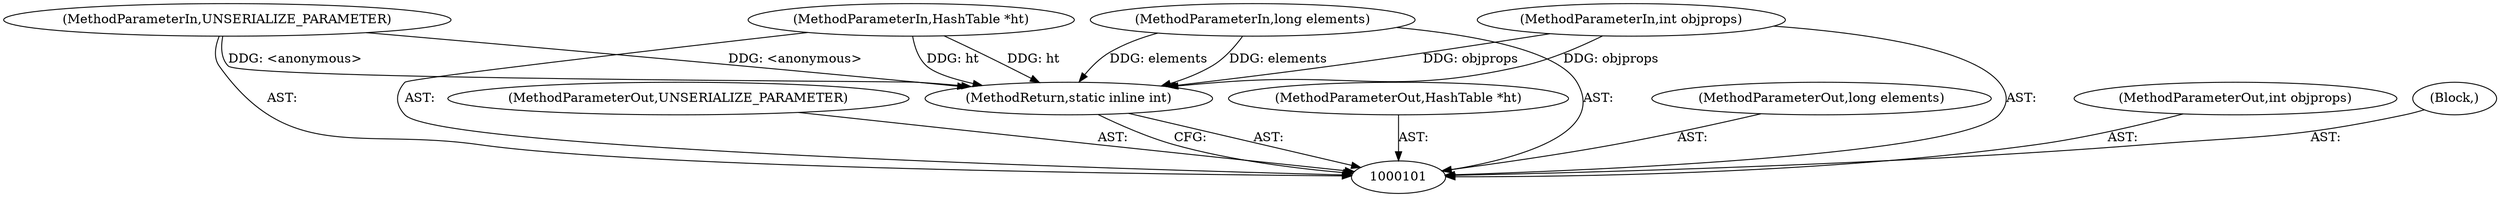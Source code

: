 digraph "0_php-src_b585a3aed7880a5fa5c18e2b838fc96f40e075bd" {
"1000107" [label="(MethodReturn,static inline int)"];
"1000102" [label="(MethodParameterIn,UNSERIALIZE_PARAMETER)"];
"1000115" [label="(MethodParameterOut,UNSERIALIZE_PARAMETER)"];
"1000103" [label="(MethodParameterIn,HashTable *ht)"];
"1000116" [label="(MethodParameterOut,HashTable *ht)"];
"1000104" [label="(MethodParameterIn,long elements)"];
"1000117" [label="(MethodParameterOut,long elements)"];
"1000105" [label="(MethodParameterIn,int objprops)"];
"1000118" [label="(MethodParameterOut,int objprops)"];
"1000106" [label="(Block,)"];
"1000107" -> "1000101"  [label="AST: "];
"1000107" -> "1000101"  [label="CFG: "];
"1000105" -> "1000107"  [label="DDG: objprops"];
"1000104" -> "1000107"  [label="DDG: elements"];
"1000103" -> "1000107"  [label="DDG: ht"];
"1000102" -> "1000107"  [label="DDG: <anonymous>"];
"1000102" -> "1000101"  [label="AST: "];
"1000102" -> "1000107"  [label="DDG: <anonymous>"];
"1000115" -> "1000101"  [label="AST: "];
"1000103" -> "1000101"  [label="AST: "];
"1000103" -> "1000107"  [label="DDG: ht"];
"1000116" -> "1000101"  [label="AST: "];
"1000104" -> "1000101"  [label="AST: "];
"1000104" -> "1000107"  [label="DDG: elements"];
"1000117" -> "1000101"  [label="AST: "];
"1000105" -> "1000101"  [label="AST: "];
"1000105" -> "1000107"  [label="DDG: objprops"];
"1000118" -> "1000101"  [label="AST: "];
"1000106" -> "1000101"  [label="AST: "];
}
